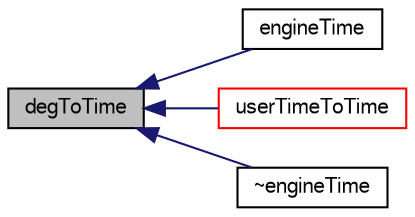 digraph "degToTime"
{
  bgcolor="transparent";
  edge [fontname="FreeSans",fontsize="10",labelfontname="FreeSans",labelfontsize="10"];
  node [fontname="FreeSans",fontsize="10",shape=record];
  rankdir="LR";
  Node17 [label="degToTime",height=0.2,width=0.4,color="black", fillcolor="grey75", style="filled", fontcolor="black"];
  Node17 -> Node18 [dir="back",color="midnightblue",fontsize="10",style="solid",fontname="FreeSans"];
  Node18 [label="engineTime",height=0.2,width=0.4,color="black",URL="$a21822.html#a320266b442b21678b0841738ad4dea03",tooltip="Construct from objectRegistry arguments. "];
  Node17 -> Node19 [dir="back",color="midnightblue",fontsize="10",style="solid",fontname="FreeSans"];
  Node19 [label="userTimeToTime",height=0.2,width=0.4,color="red",URL="$a21822.html#a4424676d00ead6c6a8ceb602d50fb6b8",tooltip="Convert the user-time (CA deg) to real-time (s). "];
  Node17 -> Node21 [dir="back",color="midnightblue",fontsize="10",style="solid",fontname="FreeSans"];
  Node21 [label="~engineTime",height=0.2,width=0.4,color="black",URL="$a21822.html#a0461cd2cfe766d8934a65bab839bdbe5",tooltip="Destructor. "];
}
